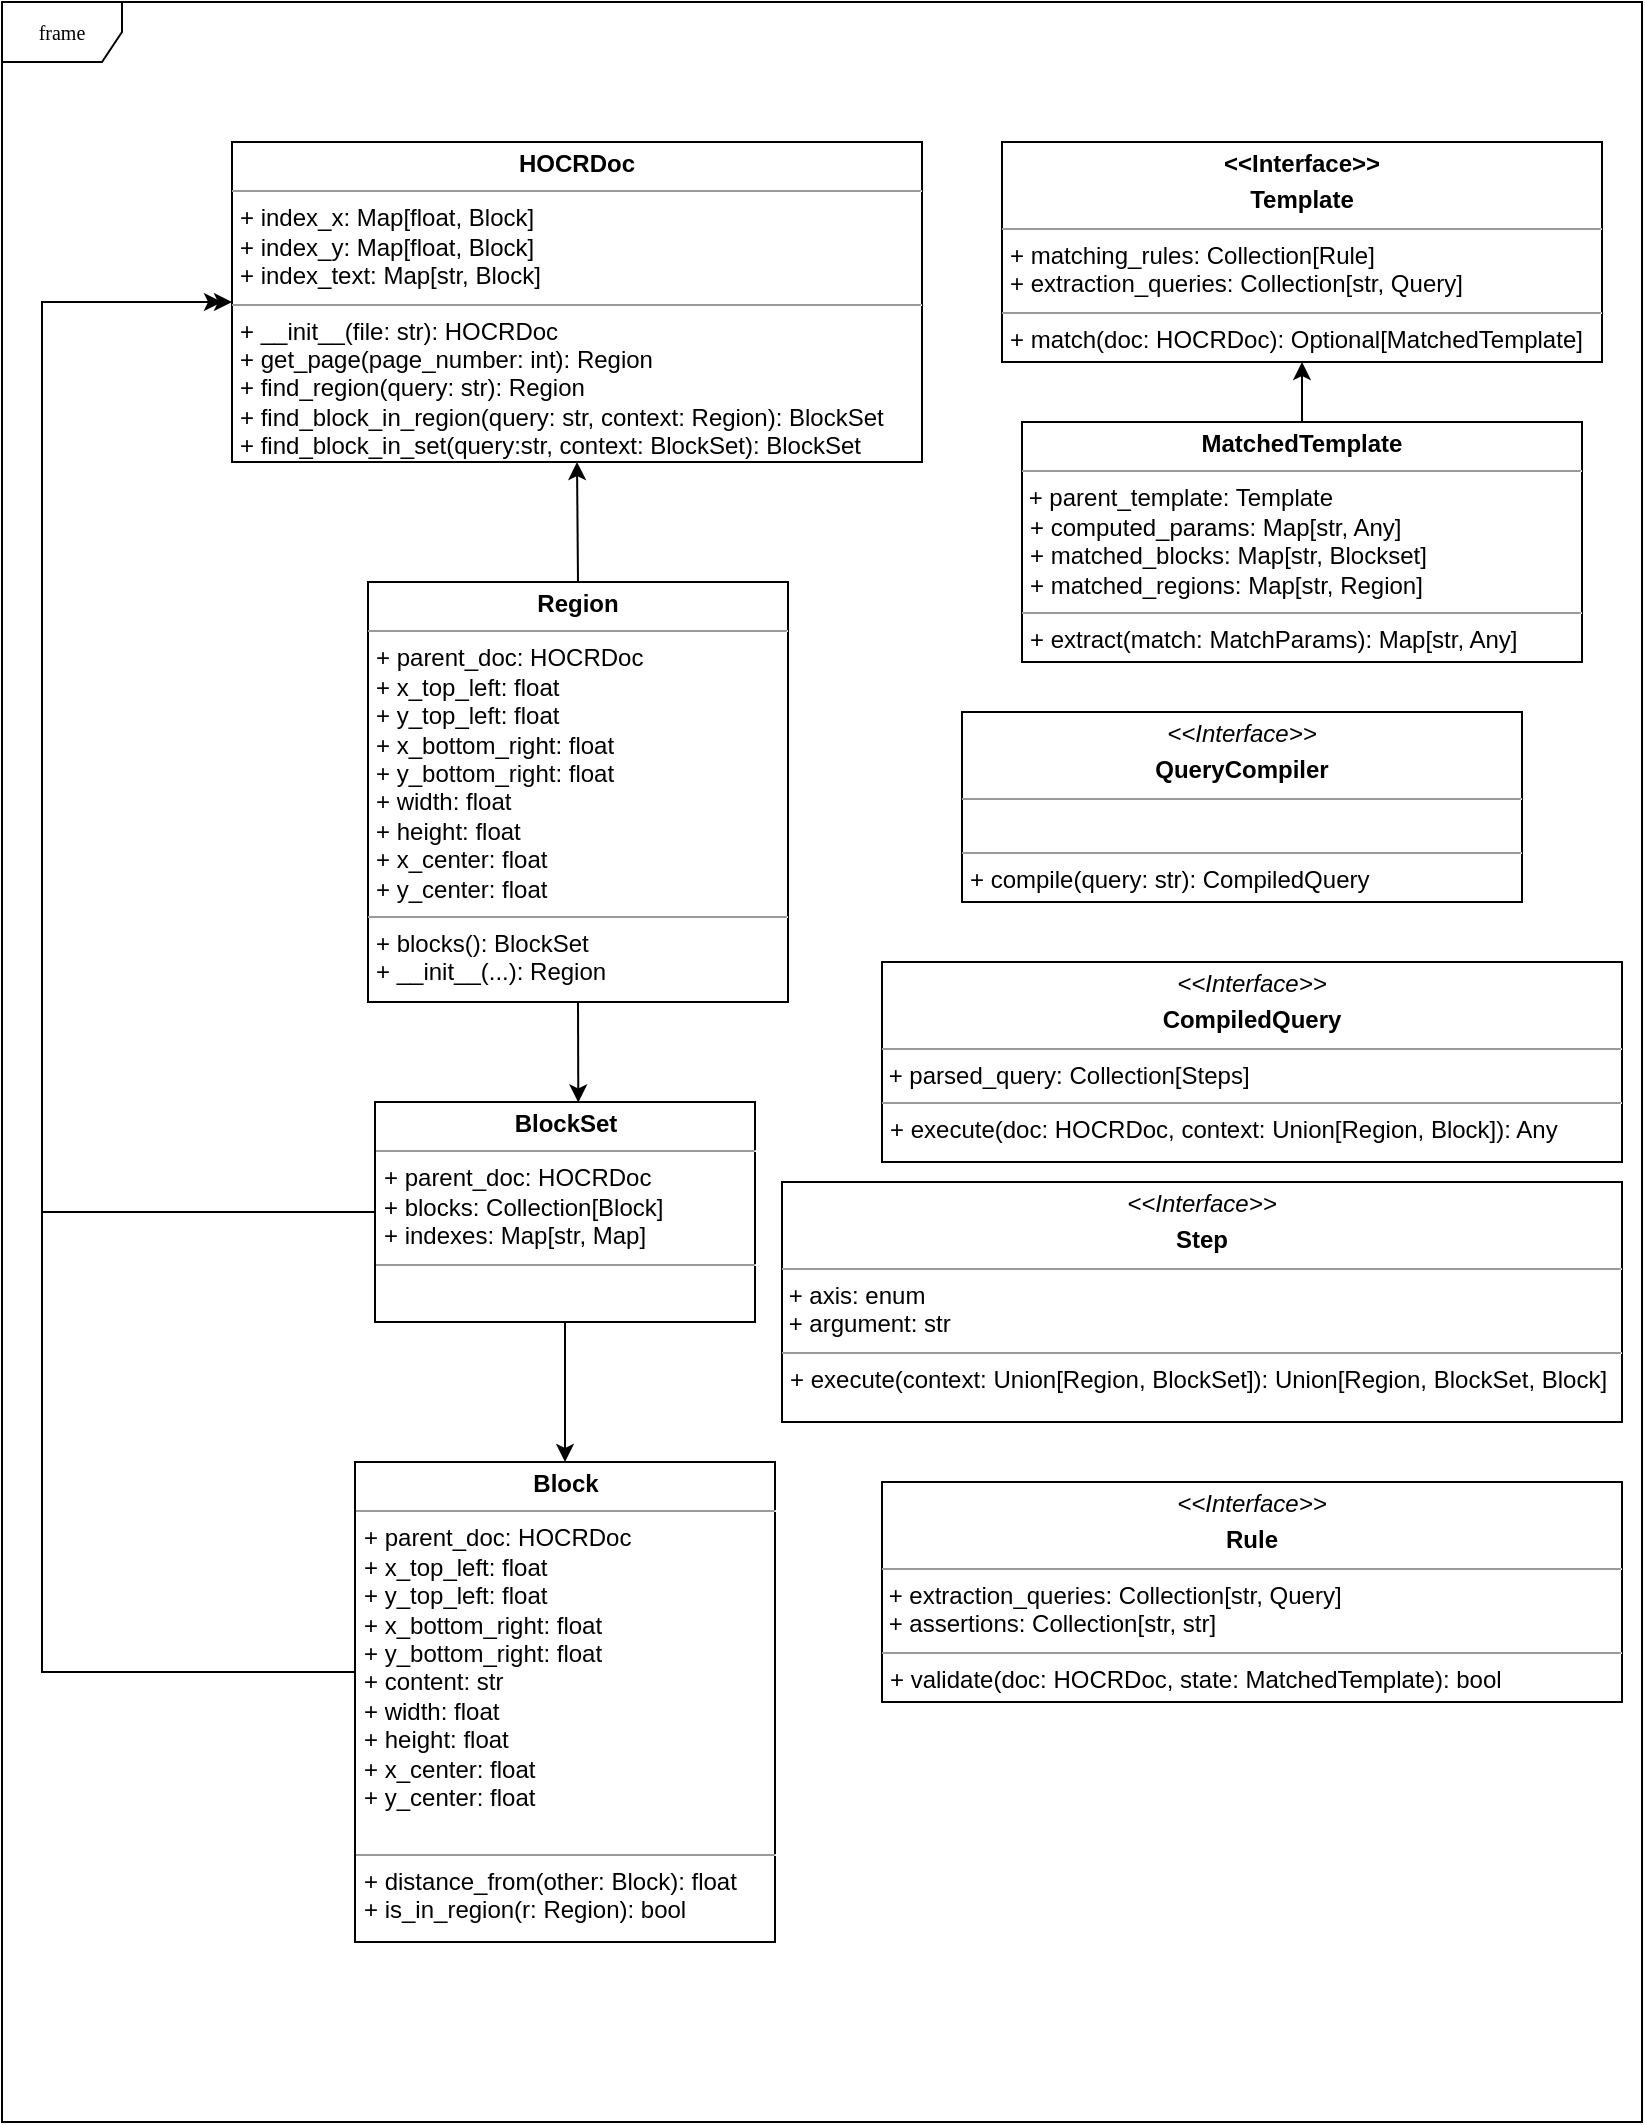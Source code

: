 <mxfile version="13.8.8" type="device"><diagram name="Page-1" id="c4acf3e9-155e-7222-9cf6-157b1a14988f"><mxGraphModel dx="650" dy="320" grid="1" gridSize="10" guides="1" tooltips="1" connect="1" arrows="1" fold="1" page="1" pageScale="1" pageWidth="850" pageHeight="1100" background="#ffffff" math="0" shadow="0"><root><mxCell id="0"/><mxCell id="1" parent="0"/><mxCell id="17acba5748e5396b-1" value="frame" style="shape=umlFrame;whiteSpace=wrap;html=1;rounded=0;shadow=0;comic=0;labelBackgroundColor=none;strokeWidth=1;fontFamily=Verdana;fontSize=10;align=center;" parent="1" vertex="1"><mxGeometry x="20" y="20" width="820" height="1060" as="geometry"/></mxCell><mxCell id="5d2195bd80daf111-15" value="&lt;p style=&quot;margin: 0px ; margin-top: 4px ; text-align: center&quot;&gt;&lt;b&gt;Region&lt;/b&gt;&lt;/p&gt;&lt;hr size=&quot;1&quot;&gt;&lt;p style=&quot;margin: 0px 0px 0px 4px&quot;&gt;+ parent_doc: HOCRDoc&amp;nbsp;&lt;/p&gt;&lt;p style=&quot;margin: 0px 0px 0px 4px&quot;&gt;+ x_top_left: float&lt;br&gt;+ y_top_left: float&lt;/p&gt;&lt;p style=&quot;margin: 0px 0px 0px 4px&quot;&gt;+ x_bottom_right: float&lt;/p&gt;&lt;p style=&quot;margin: 0px 0px 0px 4px&quot;&gt;+ y_bottom_right: float&lt;/p&gt;&lt;p style=&quot;margin: 0px 0px 0px 4px&quot;&gt;+ width: float&lt;/p&gt;&lt;p style=&quot;margin: 0px 0px 0px 4px&quot;&gt;+ height: float&lt;/p&gt;&lt;p style=&quot;margin: 0px 0px 0px 4px&quot;&gt;+ x_center: float&lt;/p&gt;&lt;p style=&quot;margin: 0px 0px 0px 4px&quot;&gt;+ y_center: float&lt;/p&gt;&lt;hr size=&quot;1&quot;&gt;&lt;p style=&quot;margin: 0px ; margin-left: 4px&quot;&gt;+ blocks(): BlockSet&lt;br&gt;+ __init__(...): Region&lt;/p&gt;" style="verticalAlign=top;align=left;overflow=fill;fontSize=12;fontFamily=Helvetica;html=1;rounded=0;shadow=0;comic=0;labelBackgroundColor=none;strokeWidth=1" parent="1" vertex="1"><mxGeometry x="203" y="310" width="210" height="210" as="geometry"/></mxCell><mxCell id="5d2195bd80daf111-18" value="&lt;p style=&quot;margin: 0px ; margin-top: 4px ; text-align: center&quot;&gt;&lt;b&gt;HOCRDoc&lt;/b&gt;&lt;/p&gt;&lt;hr size=&quot;1&quot;&gt;&lt;p style=&quot;margin: 0px ; margin-left: 4px&quot;&gt;+ index_x: Map[float, Block]&lt;br&gt;+ index_y: Map[float, Block]&lt;/p&gt;&lt;p style=&quot;margin: 0px ; margin-left: 4px&quot;&gt;+ index_text: Map[str, Block]&lt;/p&gt;&lt;hr size=&quot;1&quot;&gt;&lt;p style=&quot;margin: 0px ; margin-left: 4px&quot;&gt;+ __init__(file: str): HOCRDoc&lt;br&gt;+ get_page(page_number: int): Region&lt;br&gt;&lt;/p&gt;&lt;p style=&quot;margin: 0px ; margin-left: 4px&quot;&gt;+ find_region(query: str): Region&lt;br&gt;&lt;/p&gt;&lt;p style=&quot;margin: 0px ; margin-left: 4px&quot;&gt;+ find_block_in_region(query: str, context: Region): BlockSet&lt;/p&gt;&lt;p style=&quot;margin: 0px ; margin-left: 4px&quot;&gt;+ find_block_in_set(query:str, context: BlockSet): BlockSet&lt;/p&gt;&lt;p style=&quot;margin: 0px ; margin-left: 4px&quot;&gt;&lt;br&gt;&lt;/p&gt;&lt;p style=&quot;margin: 0px ; margin-left: 4px&quot;&gt;&lt;br&gt;&lt;/p&gt;" style="verticalAlign=top;align=left;overflow=fill;fontSize=12;fontFamily=Helvetica;html=1;rounded=0;shadow=0;comic=0;labelBackgroundColor=none;strokeWidth=1" parent="1" vertex="1"><mxGeometry x="135" y="90" width="345" height="160" as="geometry"/></mxCell><mxCell id="Tp725b9QkFIocsTTMGeI-3" style="edgeStyle=orthogonalEdgeStyle;rounded=0;orthogonalLoop=1;jettySize=auto;html=1;entryX=0;entryY=0.5;entryDx=0;entryDy=0;exitX=0;exitY=0.5;exitDx=0;exitDy=0;" parent="1" source="5d2195bd80daf111-19" target="5d2195bd80daf111-18" edge="1"><mxGeometry relative="1" as="geometry"><Array as="points"><mxPoint x="40" y="855"/><mxPoint x="40" y="170"/></Array></mxGeometry></mxCell><mxCell id="5d2195bd80daf111-19" value="&lt;p style=&quot;margin: 0px ; margin-top: 4px ; text-align: center&quot;&gt;&lt;b&gt;Block&lt;/b&gt;&lt;/p&gt;&lt;hr size=&quot;1&quot;&gt;&lt;p style=&quot;margin: 0px ; margin-left: 4px&quot;&gt;+ parent_doc: HOCRDoc&lt;/p&gt;&lt;p style=&quot;margin: 0px 0px 0px 4px&quot;&gt;+ x_top_left: float&lt;br&gt;+ y_top_left: float&lt;/p&gt;&lt;p style=&quot;margin: 0px 0px 0px 4px&quot;&gt;+ x_bottom_right: float&lt;/p&gt;&lt;p style=&quot;margin: 0px 0px 0px 4px&quot;&gt;+ y_bottom_right: float&lt;/p&gt;&lt;p style=&quot;margin: 0px 0px 0px 4px&quot;&gt;+ content: str&lt;/p&gt;&lt;p style=&quot;margin: 0px 0px 0px 4px&quot;&gt;+ width: float&lt;/p&gt;&lt;p style=&quot;margin: 0px 0px 0px 4px&quot;&gt;+ height: float&lt;/p&gt;&lt;p style=&quot;margin: 0px 0px 0px 4px&quot;&gt;+ x_center: float&lt;/p&gt;&lt;p style=&quot;margin: 0px 0px 0px 4px&quot;&gt;+ y_center: float&lt;/p&gt;&lt;p style=&quot;margin: 0px ; margin-left: 4px&quot;&gt;&lt;br&gt;&lt;/p&gt;&lt;hr size=&quot;1&quot;&gt;&lt;p style=&quot;margin: 0px ; margin-left: 4px&quot;&gt;+ distance_from(other: Block): float&lt;br&gt;+ is_in_region(r: Region): bool&lt;/p&gt;" style="verticalAlign=top;align=left;overflow=fill;fontSize=12;fontFamily=Helvetica;html=1;rounded=0;shadow=0;comic=0;labelBackgroundColor=none;strokeWidth=1" parent="1" vertex="1"><mxGeometry x="196.5" y="750" width="210" height="240" as="geometry"/></mxCell><mxCell id="Tp725b9QkFIocsTTMGeI-6" style="edgeStyle=orthogonalEdgeStyle;rounded=0;orthogonalLoop=1;jettySize=auto;html=1;" parent="1" source="5d2195bd80daf111-20" target="5d2195bd80daf111-19" edge="1"><mxGeometry relative="1" as="geometry"/></mxCell><mxCell id="Tp725b9QkFIocsTTMGeI-8" style="edgeStyle=orthogonalEdgeStyle;rounded=0;orthogonalLoop=1;jettySize=auto;html=1;" parent="1" source="5d2195bd80daf111-20" edge="1"><mxGeometry relative="1" as="geometry"><mxPoint x="130" y="170" as="targetPoint"/><Array as="points"><mxPoint x="40" y="625"/><mxPoint x="40" y="170"/></Array></mxGeometry></mxCell><mxCell id="5d2195bd80daf111-20" value="&lt;p style=&quot;margin: 0px ; margin-top: 4px ; text-align: center&quot;&gt;&lt;b&gt;BlockSet&lt;/b&gt;&lt;/p&gt;&lt;hr size=&quot;1&quot;&gt;&lt;p style=&quot;margin: 0px ; margin-left: 4px&quot;&gt;+ parent_doc: HOCRDoc&lt;/p&gt;&lt;p style=&quot;margin: 0px ; margin-left: 4px&quot;&gt;+ blocks: Collection[Block]&lt;br&gt;+ indexes: Map[str, Map]&lt;/p&gt;&lt;hr size=&quot;1&quot;&gt;&lt;p style=&quot;margin: 0px ; margin-left: 4px&quot;&gt;&lt;br&gt;&lt;/p&gt;" style="verticalAlign=top;align=left;overflow=fill;fontSize=12;fontFamily=Helvetica;html=1;rounded=0;shadow=0;comic=0;labelBackgroundColor=none;strokeWidth=1" parent="1" vertex="1"><mxGeometry x="206.5" y="570" width="190" height="110" as="geometry"/></mxCell><mxCell id="Tp725b9QkFIocsTTMGeI-1" value="" style="endArrow=classic;html=1;entryX=0.5;entryY=1;entryDx=0;entryDy=0;exitX=0.5;exitY=0;exitDx=0;exitDy=0;" parent="1" source="5d2195bd80daf111-15" target="5d2195bd80daf111-18" edge="1"><mxGeometry width="50" height="50" relative="1" as="geometry"><mxPoint x="300" y="290" as="sourcePoint"/><mxPoint x="350" y="240" as="targetPoint"/></mxGeometry></mxCell><mxCell id="Tp725b9QkFIocsTTMGeI-2" value="" style="endArrow=classic;html=1;exitX=0.5;exitY=1;exitDx=0;exitDy=0;entryX=0.535;entryY=0.002;entryDx=0;entryDy=0;entryPerimeter=0;" parent="1" source="5d2195bd80daf111-15" target="5d2195bd80daf111-20" edge="1"><mxGeometry width="50" height="50" relative="1" as="geometry"><mxPoint x="150" y="450" as="sourcePoint"/><mxPoint x="200" y="400" as="targetPoint"/></mxGeometry></mxCell><mxCell id="Tp725b9QkFIocsTTMGeI-9" value="&lt;p style=&quot;margin: 0px ; margin-top: 4px ; text-align: center&quot;&gt;&lt;b&gt;&amp;lt;&amp;lt;Interface&amp;gt;&amp;gt;&lt;/b&gt;&lt;/p&gt;&lt;p style=&quot;margin: 0px ; margin-top: 4px ; text-align: center&quot;&gt;&lt;b&gt;Template&lt;/b&gt;&lt;/p&gt;&lt;hr size=&quot;1&quot;&gt;&lt;p style=&quot;margin: 0px 0px 0px 4px&quot;&gt;+ matching_rules: Collection[Rule]&lt;/p&gt;&lt;p style=&quot;margin: 0px 0px 0px 4px&quot;&gt;+ extraction_queries: Collection[str, Query]&lt;/p&gt;&lt;hr size=&quot;1&quot;&gt;&lt;p style=&quot;margin: 0px ; margin-left: 4px&quot;&gt;+ match(doc: HOCRDoc): Optional[MatchedTemplate]&lt;br&gt;&lt;/p&gt;" style="verticalAlign=top;align=left;overflow=fill;fontSize=12;fontFamily=Helvetica;html=1;rounded=0;shadow=0;comic=0;labelBackgroundColor=none;strokeWidth=1" parent="1" vertex="1"><mxGeometry x="520" y="90" width="300" height="110" as="geometry"/></mxCell><mxCell id="Tp725b9QkFIocsTTMGeI-11" style="edgeStyle=orthogonalEdgeStyle;rounded=0;orthogonalLoop=1;jettySize=auto;html=1;" parent="1" source="Tp725b9QkFIocsTTMGeI-10" target="Tp725b9QkFIocsTTMGeI-9" edge="1"><mxGeometry relative="1" as="geometry"/></mxCell><mxCell id="Tp725b9QkFIocsTTMGeI-10" value="&lt;p style=&quot;margin: 0px ; margin-top: 4px ; text-align: center&quot;&gt;&lt;b&gt;MatchedTemplate&lt;/b&gt;&lt;/p&gt;&lt;hr size=&quot;1&quot;&gt;&amp;nbsp;+ parent_template: Template&lt;br&gt;&lt;p style=&quot;margin: 0px 0px 0px 4px&quot;&gt;+ computed_params: Map[str, Any]&lt;/p&gt;&lt;p style=&quot;margin: 0px 0px 0px 4px&quot;&gt;+ matched_blocks: Map[str, Blockset]&lt;/p&gt;&lt;p style=&quot;margin: 0px 0px 0px 4px&quot;&gt;+ matched_regions: Map[str, Region]&lt;/p&gt;&lt;hr size=&quot;1&quot;&gt;&lt;p style=&quot;margin: 0px ; margin-left: 4px&quot;&gt;+ extract(match: MatchParams): Map[str, Any]&lt;br&gt;&lt;/p&gt;" style="verticalAlign=top;align=left;overflow=fill;fontSize=12;fontFamily=Helvetica;html=1;rounded=0;shadow=0;comic=0;labelBackgroundColor=none;strokeWidth=1" parent="1" vertex="1"><mxGeometry x="530" y="230" width="280" height="120" as="geometry"/></mxCell><mxCell id="Tp725b9QkFIocsTTMGeI-12" value="&lt;p style=&quot;margin: 0px ; margin-top: 4px ; text-align: center&quot;&gt;&lt;i&gt;&amp;lt;&amp;lt;Interface&amp;gt;&amp;gt;&lt;/i&gt;&lt;/p&gt;&lt;p style=&quot;margin: 0px ; margin-top: 4px ; text-align: center&quot;&gt;&lt;b&gt;QueryCompiler&lt;/b&gt;&lt;/p&gt;&lt;hr size=&quot;1&quot;&gt;&amp;nbsp;&lt;hr size=&quot;1&quot;&gt;&lt;p style=&quot;margin: 0px ; margin-left: 4px&quot;&gt;+ compile(query: str): CompiledQuery&lt;br&gt;&lt;/p&gt;" style="verticalAlign=top;align=left;overflow=fill;fontSize=12;fontFamily=Helvetica;html=1;rounded=0;shadow=0;comic=0;labelBackgroundColor=none;strokeWidth=1" parent="1" vertex="1"><mxGeometry x="500" y="375" width="280" height="95" as="geometry"/></mxCell><mxCell id="Tp725b9QkFIocsTTMGeI-13" value="&lt;p style=&quot;margin: 0px ; margin-top: 4px ; text-align: center&quot;&gt;&lt;i&gt;&amp;lt;&amp;lt;Interface&amp;gt;&amp;gt;&lt;/i&gt;&lt;/p&gt;&lt;p style=&quot;margin: 0px ; margin-top: 4px ; text-align: center&quot;&gt;&lt;b&gt;CompiledQuery&lt;/b&gt;&lt;/p&gt;&lt;hr size=&quot;1&quot;&gt;&amp;nbsp;+ parsed_query: Collection[Steps]&lt;hr size=&quot;1&quot;&gt;&lt;p style=&quot;margin: 0px ; margin-left: 4px&quot;&gt;+ execute(doc: HOCRDoc, context: Union[Region, Block]): Any&lt;br&gt;&lt;/p&gt;" style="verticalAlign=top;align=left;overflow=fill;fontSize=12;fontFamily=Helvetica;html=1;rounded=0;shadow=0;comic=0;labelBackgroundColor=none;strokeWidth=1" parent="1" vertex="1"><mxGeometry x="460" y="500" width="370" height="100" as="geometry"/></mxCell><mxCell id="Tp725b9QkFIocsTTMGeI-14" value="&lt;p style=&quot;margin: 0px ; margin-top: 4px ; text-align: center&quot;&gt;&lt;i&gt;&amp;lt;&amp;lt;Interface&amp;gt;&amp;gt;&lt;/i&gt;&lt;/p&gt;&lt;p style=&quot;margin: 0px ; margin-top: 4px ; text-align: center&quot;&gt;&lt;b&gt;Rule&lt;/b&gt;&lt;/p&gt;&lt;hr size=&quot;1&quot;&gt;&amp;nbsp;+&amp;nbsp;extraction_queries: Collection[str, Query]&lt;br&gt;&amp;nbsp;+ assertions: Collection[str, str]&lt;br&gt;&lt;hr size=&quot;1&quot;&gt;&lt;p style=&quot;margin: 0px ; margin-left: 4px&quot;&gt;+ validate(doc: HOCRDoc, state: MatchedTemplate): bool&lt;br&gt;&lt;/p&gt;" style="verticalAlign=top;align=left;overflow=fill;fontSize=12;fontFamily=Helvetica;html=1;rounded=0;shadow=0;comic=0;labelBackgroundColor=none;strokeWidth=1" parent="1" vertex="1"><mxGeometry x="460" y="760" width="370" height="110" as="geometry"/></mxCell><mxCell id="_gz9b8X5PQrjbh4uYypu-1" value="&lt;p style=&quot;margin: 0px ; margin-top: 4px ; text-align: center&quot;&gt;&lt;i&gt;&amp;lt;&amp;lt;Interface&amp;gt;&amp;gt;&lt;/i&gt;&lt;/p&gt;&lt;p style=&quot;margin: 0px ; margin-top: 4px ; text-align: center&quot;&gt;&lt;b&gt;Step&lt;/b&gt;&lt;/p&gt;&lt;hr size=&quot;1&quot;&gt;&amp;nbsp;+&amp;nbsp;axis: enum&lt;br&gt;&amp;nbsp;+ argument: str&lt;br&gt;&lt;hr size=&quot;1&quot;&gt;&lt;p style=&quot;margin: 0px ; margin-left: 4px&quot;&gt;+ execute(context: Union[Region, BlockSet]): Union[Region, BlockSet, Block]&lt;br&gt;&lt;/p&gt;&lt;p style=&quot;margin: 0px ; margin-left: 4px&quot;&gt;&lt;br&gt;&lt;/p&gt;" style="verticalAlign=top;align=left;overflow=fill;fontSize=12;fontFamily=Helvetica;html=1;rounded=0;shadow=0;comic=0;labelBackgroundColor=none;strokeWidth=1" vertex="1" parent="1"><mxGeometry x="410" y="610" width="420" height="120" as="geometry"/></mxCell></root></mxGraphModel></diagram></mxfile>